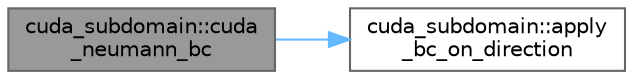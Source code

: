 digraph "cuda_subdomain::cuda_neumann_bc"
{
 // LATEX_PDF_SIZE
  bgcolor="transparent";
  edge [fontname=Helvetica,fontsize=10,labelfontname=Helvetica,labelfontsize=10];
  node [fontname=Helvetica,fontsize=10,shape=box,height=0.2,width=0.4];
  rankdir="LR";
  Node1 [id="Node000001",label="cuda_subdomain::cuda\l_neumann_bc",height=0.2,width=0.4,color="gray40", fillcolor="grey60", style="filled", fontcolor="black",tooltip=" "];
  Node1 -> Node2 [id="edge1_Node000001_Node000002",color="steelblue1",style="solid",tooltip=" "];
  Node2 [id="Node000002",label="cuda_subdomain::apply\l_bc_on_direction",height=0.2,width=0.4,color="grey40", fillcolor="white", style="filled",URL="$namespacecuda__subdomain.html#ac4faaf90ef0c1f1199f9cae475f48274",tooltip=" "];
}
